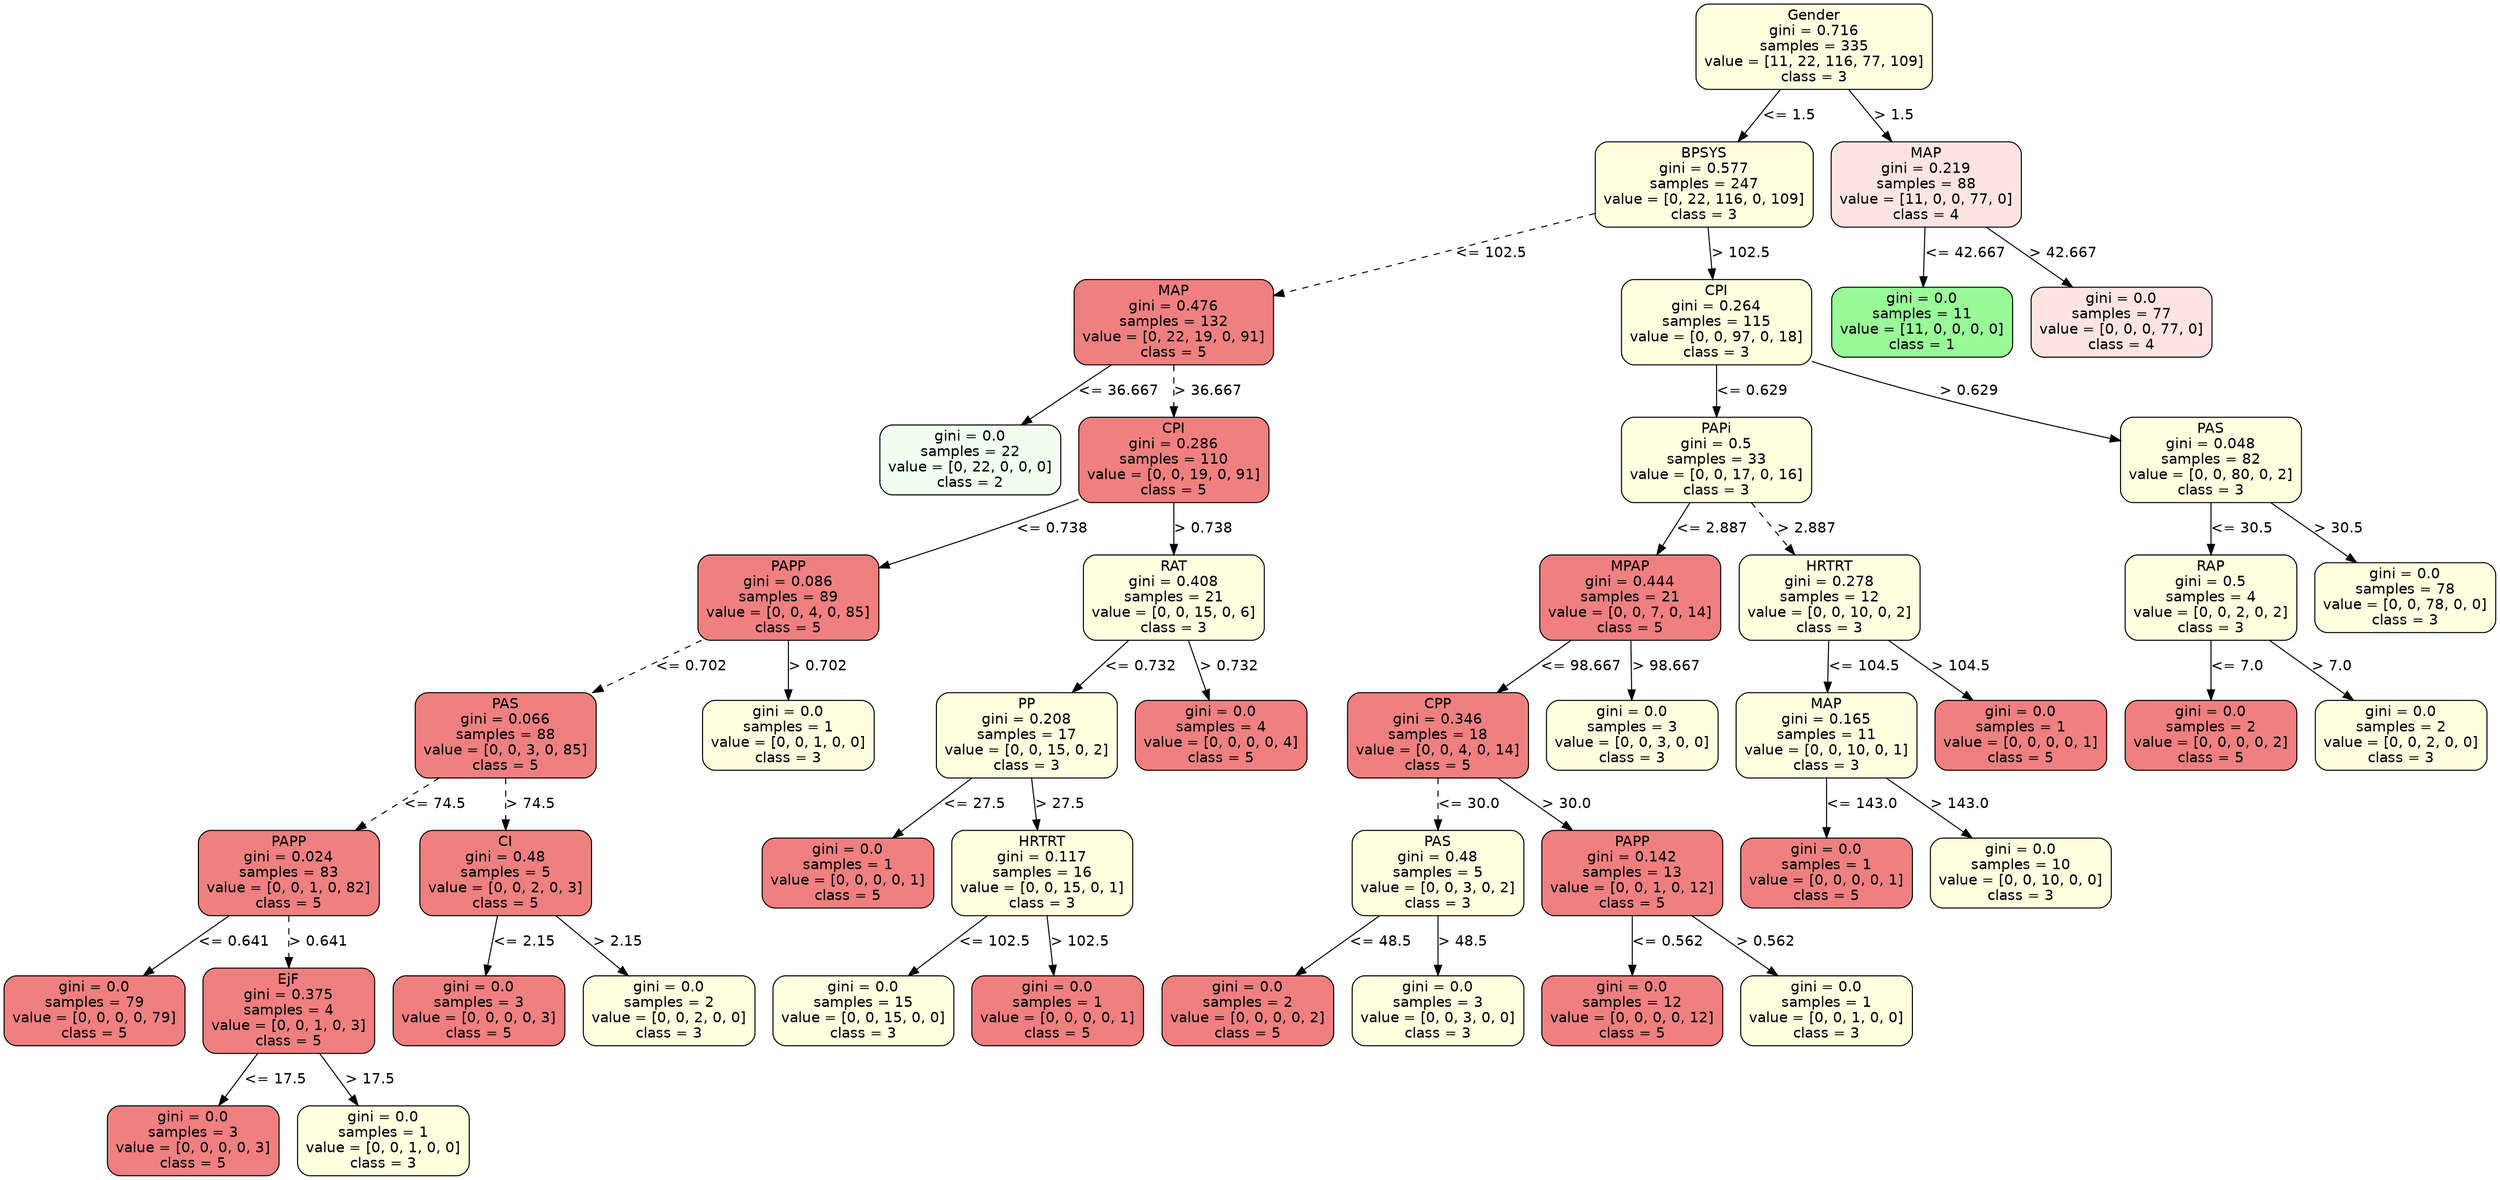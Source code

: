 strict digraph Tree {
	graph [bb="0,0,2071,1140"];
	node [color=black,
		fontname=helvetica,
		label="\N",
		shape=box,
		style="filled, rounded"
	];
	edge [fontname=helvetica];
	0	[fillcolor=lightyellow,
		height=1.1528,
		label="Gender\ngini = 0.716\nsamples = 335\nvalue = [11, 22, 116, 77, 109]\nclass = 3",
		pos="1506.5,1098.5",
		width=2.6667];
	1	[fillcolor=lightyellow,
		height=1.1528,
		label="BPSYS\ngini = 0.577\nsamples = 247\nvalue = [0, 22, 116, 0, 109]\nclass = 3",
		pos="1415.5,964.5",
		width=2.4583];
	0 -> 1	[label="<= 1.5",
		labelangle=45,
		labeldistance=2.5,
		lp="1484.5,1031.5",
		op="<=",
		param=1.5,
		pos="e,1443.6,1006.3 1478.5,1056.8 1469.3,1043.5 1459,1028.6 1449.4,1014.7",
		style=solid];
	44	[fillcolor=mistyrose,
		height=1.1528,
		label="MAP\ngini = 0.219\nsamples = 88\nvalue = [11, 0, 0, 77, 0]\nclass = 4",
		pos="1599.5,964.5",
		width=2.1528];
	0 -> 44	[label="> 1.5",
		labelangle=-45,
		labeldistance=2.5,
		lp="1572,1031.5",
		op=">",
		param=1.5,
		pos="e,1570.8,1006.3 1535.2,1056.8 1544.5,1043.5 1555,1028.6 1564.8,1014.7",
		style=solid];
	2	[fillcolor=lightcoral,
		height=1.1528,
		label="MAP\ngini = 0.476\nsamples = 132\nvalue = [0, 22, 19, 0, 91]\nclass = 5",
		pos="972.5,830.5",
		width=2.25];
	1 -> 2	[label="<= 102.5",
		lp="1235,897.5",
		op="<=",
		param=102.5,
		pos="e,1053.8,855.74 1326.9,937.11 1250.5,914.34 1140.7,881.6 1063.5,858.63",
		style=dashed];
	23	[fillcolor=lightyellow,
		height=1.1528,
		label="CPI\ngini = 0.264\nsamples = 115\nvalue = [0, 0, 97, 0, 18]\nclass = 3",
		pos="1424.5,830.5",
		width=2.1528];
	1 -> 23	[label="> 102.5",
		lp="1443.5,897.5",
		op=">",
		param=102.5,
		pos="e,1421.7,872.27 1418.3,922.82 1419.1,910.02 1420.1,895.73 1421,882.32",
		style=solid];
	3	[fillcolor=honeydew,
		height=0.94444,
		label="gini = 0.0\nsamples = 22\nvalue = [0, 22, 0, 0, 0]\nclass = 2",
		pos="803.5,696.5",
		width=2.0417];
	2 -> 3	[label="<= 36.667",
		lp="924.5,763.5",
		op="<=",
		param=36.667,
		pos="e,845.79,730.53 920.42,788.82 899.17,772.23 874.71,753.12 853.67,736.69",
		style=solid];
	4	[fillcolor=lightcoral,
		height=1.1528,
		label="CPI\ngini = 0.286\nsamples = 110\nvalue = [0, 0, 19, 0, 91]\nclass = 5",
		pos="972.5,696.5",
		width=2.1528];
	2 -> 4	[label="> 36.667",
		lp="999.5,763.5",
		op=">",
		param=36.667,
		pos="e,972.5,738.27 972.5,788.82 972.5,776.02 972.5,761.73 972.5,748.32",
		style=dashed];
	5	[fillcolor=lightcoral,
		height=1.1528,
		label="PAPP\ngini = 0.086\nsamples = 89\nvalue = [0, 0, 4, 0, 85]\nclass = 5",
		pos="651.5,562.5",
		width=2.0417];
	4 -> 5	[label="<= 0.738",
		lp="869,629.5",
		op="<=",
		param=0.738,
		pos="e,725.23,590.97 894.82,659.04 891.68,657.66 888.56,656.31 885.5,655 835.89,633.78 779.59,611.7 734.64,594.55",
		style=solid];
	16	[fillcolor=lightyellow,
		height=1.1528,
		label="RAT\ngini = 0.408\nsamples = 21\nvalue = [0, 0, 15, 0, 6]\nclass = 3",
		pos="972.5,562.5",
		width=2.0417];
	4 -> 16	[label="> 0.738",
		lp="995.5,629.5",
		op=">",
		param=0.738,
		pos="e,972.5,604.27 972.5,654.82 972.5,642.02 972.5,627.73 972.5,614.32",
		style=solid];
	6	[fillcolor=lightcoral,
		height=1.1528,
		label="PAS\ngini = 0.066\nsamples = 88\nvalue = [0, 0, 3, 0, 85]\nclass = 5",
		pos="416.5,428.5",
		width=2.0417];
	5 -> 6	[label="<= 0.702",
		lp="569,495.5",
		op="<=",
		param=0.702,
		pos="e,488.87,470.15 579.4,521 553.58,506.5 524.3,490.05 497.76,475.14",
		style=dashed];
	15	[fillcolor=lightyellow,
		height=0.94444,
		label="gini = 0.0\nsamples = 1\nvalue = [0, 0, 1, 0, 0]\nclass = 3",
		pos="651.5,428.5",
		width=1.9444];
	5 -> 15	[label="> 0.702",
		lp="674.5,495.5",
		op=">",
		param=0.702,
		pos="e,651.5,462.74 651.5,520.82 651.5,505.68 651.5,488.44 651.5,473.05",
		style=solid];
	7	[fillcolor=lightcoral,
		height=1.1528,
		label="PAPP\ngini = 0.024\nsamples = 83\nvalue = [0, 0, 1, 0, 82]\nclass = 5",
		pos="235.5,294.5",
		width=2.0417];
	6 -> 7	[label="<= 74.5",
		lp="355,361.5",
		op="<=",
		param=74.5,
		pos="e,291.1,336.05 360.72,386.82 341.27,372.64 319.31,356.62 299.26,342",
		style=dashed];
	12	[fillcolor=lightcoral,
		height=1.1528,
		label="CI\ngini = 0.48\nsamples = 5\nvalue = [0, 0, 2, 0, 3]\nclass = 5",
		pos="416.5,294.5",
		width=1.9444];
	6 -> 12	[label="> 74.5",
		lp="436,361.5",
		op=">",
		param=74.5,
		pos="e,416.5,336.27 416.5,386.82 416.5,374.02 416.5,359.73 416.5,346.32",
		style=dashed];
	8	[fillcolor=lightcoral,
		height=0.94444,
		label="gini = 0.0\nsamples = 79\nvalue = [0, 0, 0, 0, 79]\nclass = 5",
		pos="73.5,160.5",
		width=2.0417];
	7 -> 8	[label="<= 0.641",
		lp="187,227.5",
		op="<=",
		param=0.641,
		pos="e,114.04,194.53 185.57,252.82 165.3,236.3 141.97,217.29 121.86,200.9",
		style=solid];
	9	[fillcolor=lightcoral,
		height=1.1528,
		label="EjF\ngini = 0.375\nsamples = 4\nvalue = [0, 0, 1, 0, 3]\nclass = 5",
		pos="235.5,160.5",
		width=1.9444];
	7 -> 9	[label="> 0.641",
		lp="258.5,227.5",
		op=">",
		param=0.641,
		pos="e,235.5,202.27 235.5,252.82 235.5,240.02 235.5,225.73 235.5,212.32",
		style=dashed];
	10	[fillcolor=lightcoral,
		height=0.94444,
		label="gini = 0.0\nsamples = 3\nvalue = [0, 0, 0, 0, 3]\nclass = 5",
		pos="156.5,34",
		width=1.9444];
	9 -> 10	[label="<= 17.5",
		lp="222,93.5",
		op="<=",
		param=17.5,
		pos="e,177.68,68.379 209.63,118.73 201.14,105.35 191.69,90.465 183.15,76.995",
		style=solid];
	11	[fillcolor=lightyellow,
		height=0.94444,
		label="gini = 0.0\nsamples = 1\nvalue = [0, 0, 1, 0, 0]\nclass = 3",
		pos="314.5,34",
		width=1.9444];
	9 -> 11	[label="> 17.5",
		lp="302,93.5",
		op=">",
		param=17.5,
		pos="e,293.32,68.379 261.37,118.73 269.86,105.35 279.31,90.465 287.85,76.995",
		style=solid];
	13	[fillcolor=lightcoral,
		height=0.94444,
		label="gini = 0.0\nsamples = 3\nvalue = [0, 0, 0, 0, 3]\nclass = 5",
		pos="393.5,160.5",
		width=1.9444];
	12 -> 13	[label="<= 2.15",
		lp="430,227.5",
		op="<=",
		param=2.15,
		pos="e,399.29,194.74 409.41,252.82 406.75,237.53 403.71,220.11 401.01,204.61",
		style=solid];
	14	[fillcolor=lightyellow,
		height=0.94444,
		label="gini = 0.0\nsamples = 2\nvalue = [0, 0, 2, 0, 0]\nclass = 3",
		pos="551.5,160.5",
		width=1.9444];
	12 -> 14	[label="> 2.15",
		lp="508,227.5",
		op=">",
		param=2.15,
		pos="e,517.5,194.74 458.11,252.82 474.63,236.66 493.6,218.11 510.11,201.97",
		style=solid];
	17	[fillcolor=lightyellow,
		height=1.1528,
		label="PP\ngini = 0.208\nsamples = 17\nvalue = [0, 0, 15, 0, 2]\nclass = 3",
		pos="849.5,428.5",
		width=2.0417];
	16 -> 17	[label="<= 0.732",
		lp="943,495.5",
		op="<=",
		param=0.732,
		pos="e,887.49,470.27 934.59,520.82 921.97,507.27 907.78,492.04 894.66,477.96",
		style=solid];
	22	[fillcolor=lightcoral,
		height=0.94444,
		label="gini = 0.0\nsamples = 4\nvalue = [0, 0, 0, 0, 4]\nclass = 5",
		pos="1011.5,428.5",
		width=1.9444];
	16 -> 22	[label="> 0.732",
		lp="1016.5,495.5",
		op=">",
		param=0.732,
		pos="e,1001.7,462.74 984.52,520.82 989.04,505.53 994.18,488.11 998.76,472.61",
		style=solid];
	18	[fillcolor=lightcoral,
		height=0.94444,
		label="gini = 0.0\nsamples = 1\nvalue = [0, 0, 0, 0, 1]\nclass = 5",
		pos="700.5,294.5",
		width=1.9444];
	17 -> 18	[label="<= 27.5",
		lp="803,361.5",
		op="<=",
		param=27.5,
		pos="e,738.03,328.74 803.58,386.82 785.17,370.51 764.03,351.78 745.69,335.54",
		style=solid];
	19	[fillcolor=lightyellow,
		height=1.1528,
		label="HRTRT\ngini = 0.117\nsamples = 16\nvalue = [0, 0, 15, 0, 1]\nclass = 3",
		pos="862.5,294.5",
		width=2.0417];
	17 -> 19	[label="> 27.5",
		lp="876,361.5",
		op=">",
		param=27.5,
		pos="e,858.48,336.27 853.51,386.82 854.77,374.02 856.17,359.73 857.5,346.32",
		style=solid];
	20	[fillcolor=lightyellow,
		height=0.94444,
		label="gini = 0.0\nsamples = 15\nvalue = [0, 0, 15, 0, 0]\nclass = 3",
		pos="713.5,160.5",
		width=2.0417];
	19 -> 20	[label="<= 102.5",
		lp="820,227.5",
		op="<=",
		param=102.5,
		pos="e,751.03,194.74 816.58,252.82 798.17,236.51 777.03,217.78 758.69,201.54",
		style=solid];
	21	[fillcolor=lightcoral,
		height=0.94444,
		label="gini = 0.0\nsamples = 1\nvalue = [0, 0, 0, 0, 1]\nclass = 5",
		pos="875.5,160.5",
		width=1.9444];
	19 -> 21	[label="> 102.5",
		lp="892.5,227.5",
		op=">",
		param=102.5,
		pos="e,872.23,194.74 866.51,252.82 868,237.68 869.7,220.44 871.21,205.05",
		style=solid];
	24	[fillcolor=lightyellow,
		height=1.1528,
		label="PAPi\ngini = 0.5\nsamples = 33\nvalue = [0, 0, 17, 0, 16]\nclass = 3",
		pos="1424.5,696.5",
		width=2.1528];
	23 -> 24	[label="<= 0.629",
		lp="1452,763.5",
		op="<=",
		param=0.629,
		pos="e,1424.5,738.27 1424.5,788.82 1424.5,776.02 1424.5,761.73 1424.5,748.32",
		style=solid];
	39	[fillcolor=lightyellow,
		height=1.1528,
		label="PAS\ngini = 0.048\nsamples = 82\nvalue = [0, 0, 80, 0, 2]\nclass = 3",
		pos="1835.5,696.5",
		width=2.0417];
	23 -> 39	[label="> 0.629",
		lp="1632.5,763.5",
		op=">",
		param=0.629,
		pos="e,1762,714.86 1502.4,792.87 1505.8,791.52 1509.2,790.22 1512.5,789 1592.3,759.53 1686.2,733.91 1752.1,717.34",
		style=solid];
	25	[fillcolor=lightcoral,
		height=1.1528,
		label="MPAP\ngini = 0.444\nsamples = 21\nvalue = [0, 0, 7, 0, 14]\nclass = 5",
		pos="1352.5,562.5",
		width=2.0417];
	24 -> 25	[label="<= 2.887",
		lp="1419,629.5",
		op="<=",
		param=2.887,
		pos="e,1374.7,604.27 1402.3,654.82 1395.1,641.64 1387.1,626.89 1379.6,613.14",
		style=solid];
	34	[fillcolor=lightyellow,
		height=1.1528,
		label="HRTRT\ngini = 0.278\nsamples = 12\nvalue = [0, 0, 10, 0, 2]\nclass = 3",
		pos="1517.5,562.5",
		width=2.0417];
	24 -> 34	[label="> 2.887",
		lp="1497.5,629.5",
		op=">",
		param=2.887,
		pos="e,1488.8,604.27 1453.2,654.82 1462.5,641.52 1473,626.6 1482.8,612.74",
		style=dashed];
	26	[fillcolor=lightcoral,
		height=1.1528,
		label="CPP\ngini = 0.346\nsamples = 18\nvalue = [0, 0, 4, 0, 14]\nclass = 5",
		pos="1191.5,428.5",
		width=2.0417];
	25 -> 26	[label="<= 98.667",
		lp="1308.5,495.5",
		op="<=",
		param=98.667,
		pos="e,1241,470.05 1302.9,520.82 1285.8,506.83 1266.6,491.04 1248.9,476.59",
		style=solid];
	33	[fillcolor=lightyellow,
		height=0.94444,
		label="gini = 0.0\nsamples = 3\nvalue = [0, 0, 3, 0, 0]\nclass = 3",
		pos="1353.5,428.5",
		width=1.9444];
	25 -> 33	[label="> 98.667",
		lp="1380.5,495.5",
		op=">",
		param=98.667,
		pos="e,1353.2,462.74 1352.8,520.82 1352.9,505.68 1353.1,488.44 1353.2,473.05",
		style=solid];
	27	[fillcolor=lightyellow,
		height=1.1528,
		label="PAS\ngini = 0.48\nsamples = 5\nvalue = [0, 0, 3, 0, 2]\nclass = 3",
		pos="1191.5,294.5",
		width=1.9444];
	26 -> 27	[label="<= 30.0",
		lp="1215,361.5",
		op="<=",
		param=30.0,
		pos="e,1191.5,336.27 1191.5,386.82 1191.5,374.02 1191.5,359.73 1191.5,346.32",
		style=dashed];
	30	[fillcolor=lightcoral,
		height=1.1528,
		label="PAPP\ngini = 0.142\nsamples = 13\nvalue = [0, 0, 1, 0, 12]\nclass = 5",
		pos="1353.5,294.5",
		width=2.0417];
	26 -> 30	[label="> 30.0",
		lp="1297,361.5",
		op=">",
		param=30.0,
		pos="e,1303.7,336.05 1241.4,386.82 1258.6,372.83 1278,357.04 1295.7,342.59",
		style=solid];
	28	[fillcolor=lightcoral,
		height=0.94444,
		label="gini = 0.0\nsamples = 2\nvalue = [0, 0, 0, 0, 2]\nclass = 5",
		pos="1033.5,160.5",
		width=1.9444];
	27 -> 28	[label="<= 48.5",
		lp="1141,227.5",
		op="<=",
		param=48.5,
		pos="e,1073,194.53 1142.8,252.82 1123.1,236.37 1100.5,217.46 1080.9,201.12",
		style=solid];
	29	[fillcolor=lightyellow,
		height=0.94444,
		label="gini = 0.0\nsamples = 3\nvalue = [0, 0, 3, 0, 0]\nclass = 3",
		pos="1191.5,160.5",
		width=1.9444];
	27 -> 29	[label="> 48.5",
		lp="1211,227.5",
		op=">",
		param=48.5,
		pos="e,1191.5,194.74 1191.5,252.82 1191.5,237.68 1191.5,220.44 1191.5,205.05",
		style=solid];
	31	[fillcolor=lightcoral,
		height=0.94444,
		label="gini = 0.0\nsamples = 12\nvalue = [0, 0, 0, 0, 12]\nclass = 5",
		pos="1353.5,160.5",
		width=2.0417];
	30 -> 31	[label="<= 0.562",
		lp="1381,227.5",
		op="<=",
		param=0.562,
		pos="e,1353.5,194.74 1353.5,252.82 1353.5,237.68 1353.5,220.44 1353.5,205.05",
		style=solid];
	32	[fillcolor=lightyellow,
		height=0.94444,
		label="gini = 0.0\nsamples = 1\nvalue = [0, 0, 1, 0, 0]\nclass = 3",
		pos="1515.5,160.5",
		width=1.9444];
	30 -> 32	[label="> 0.562",
		lp="1462.5,227.5",
		op=">",
		param=0.562,
		pos="e,1475,194.53 1403.4,252.82 1423.7,236.3 1447,217.29 1467.1,200.9",
		style=solid];
	35	[fillcolor=lightyellow,
		height=1.1528,
		label="MAP\ngini = 0.165\nsamples = 11\nvalue = [0, 0, 10, 0, 1]\nclass = 3",
		pos="1515.5,428.5",
		width=2.0417];
	34 -> 35	[label="<= 104.5",
		lp="1545,495.5",
		op="<=",
		param=104.5,
		pos="e,1516.1,470.27 1516.9,520.82 1516.7,508.02 1516.5,493.73 1516.3,480.32",
		style=solid];
	38	[fillcolor=lightcoral,
		height=0.94444,
		label="gini = 0.0\nsamples = 1\nvalue = [0, 0, 0, 0, 1]\nclass = 5",
		pos="1677.5,428.5",
		width=1.9444];
	34 -> 38	[label="> 104.5",
		lp="1625.5,495.5",
		op=">",
		param=104.5,
		pos="e,1637.5,462.53 1566.8,520.82 1586.8,504.3 1609.9,485.29 1629.7,468.9",
		style=solid];
	36	[fillcolor=lightcoral,
		height=0.94444,
		label="gini = 0.0\nsamples = 1\nvalue = [0, 0, 0, 0, 1]\nclass = 5",
		pos="1515.5,294.5",
		width=1.9444];
	35 -> 36	[label="<= 143.0",
		lp="1543,361.5",
		op="<=",
		param=143.0,
		pos="e,1515.5,328.74 1515.5,386.82 1515.5,371.68 1515.5,354.44 1515.5,339.05",
		style=solid];
	37	[fillcolor=lightyellow,
		height=0.94444,
		label="gini = 0.0\nsamples = 10\nvalue = [0, 0, 10, 0, 0]\nclass = 3",
		pos="1677.5,294.5",
		width=2.0417];
	35 -> 37	[label="> 143.0",
		lp="1624.5,361.5",
		op=">",
		param=143.0,
		pos="e,1637,328.53 1565.4,386.82 1585.7,370.3 1609,351.29 1629.1,334.9",
		style=solid];
	40	[fillcolor=lightyellow,
		height=1.1528,
		label="RAP\ngini = 0.5\nsamples = 4\nvalue = [0, 0, 2, 0, 2]\nclass = 3",
		pos="1835.5,562.5",
		width=1.9444];
	39 -> 40	[label="<= 30.5",
		lp="1859,629.5",
		op="<=",
		param=30.5,
		pos="e,1835.5,604.27 1835.5,654.82 1835.5,642.02 1835.5,627.73 1835.5,614.32",
		style=solid];
	43	[fillcolor=lightyellow,
		height=0.94444,
		label="gini = 0.0\nsamples = 78\nvalue = [0, 0, 78, 0, 0]\nclass = 3",
		pos="1997.5,562.5",
		width=2.0417];
	39 -> 43	[label="> 30.5",
		lp="1940,629.5",
		op=">",
		param=30.5,
		pos="e,1957,596.53 1885.4,654.82 1905.7,638.3 1929,619.29 1949.1,602.9",
		style=solid];
	41	[fillcolor=lightcoral,
		height=0.94444,
		label="gini = 0.0\nsamples = 2\nvalue = [0, 0, 0, 0, 2]\nclass = 5",
		pos="1835.5,428.5",
		width=1.9444];
	40 -> 41	[label="<= 7.0",
		lp="1855.5,495.5",
		op="<=",
		param=7.0,
		pos="e,1835.5,462.74 1835.5,520.82 1835.5,505.68 1835.5,488.44 1835.5,473.05",
		style=solid];
	42	[fillcolor=lightyellow,
		height=0.94444,
		label="gini = 0.0\nsamples = 2\nvalue = [0, 0, 2, 0, 0]\nclass = 3",
		pos="1993.5,428.5",
		width=1.9444];
	40 -> 42	[label="> 7.0",
		lp="1934,495.5",
		op=">",
		param=7.0,
		pos="e,1954,462.53 1884.2,520.82 1903.9,504.37 1926.5,485.46 1946.1,469.12",
		style=solid];
	45	[fillcolor=palegreen,
		height=0.94444,
		label="gini = 0.0\nsamples = 11\nvalue = [11, 0, 0, 0, 0]\nclass = 1",
		pos="1595.5,830.5",
		width=2.0417];
	44 -> 45	[label="<= 42.667",
		lp="1629.5,897.5",
		op="<=",
		param=42.667,
		pos="e,1596.5,864.74 1598.3,922.82 1597.8,907.68 1597.3,890.44 1596.8,875.05",
		style=solid];
	46	[fillcolor=mistyrose,
		height=0.94444,
		label="gini = 0.0\nsamples = 77\nvalue = [0, 0, 0, 77, 0]\nclass = 4",
		pos="1760.5,830.5",
		width=2.0417];
	44 -> 46	[label="> 42.667",
		lp="1711.5,897.5",
		op=">",
		param=42.667,
		pos="e,1720.2,864.53 1649.1,922.82 1669.3,906.3 1692.5,887.29 1712.4,870.9",
		style=solid];
}

